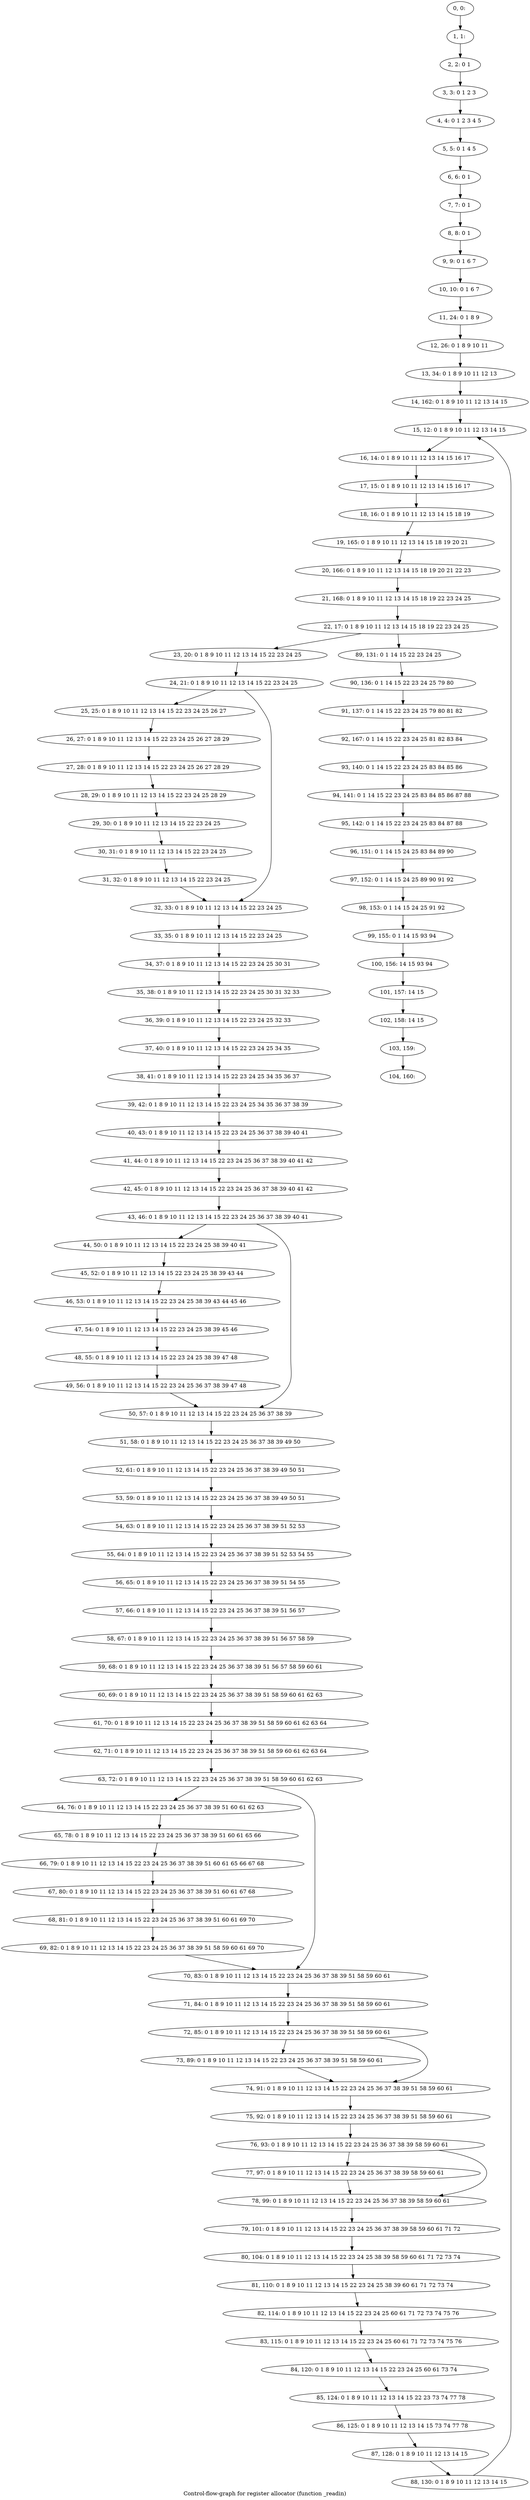 digraph G {
graph [label="Control-flow-graph for register allocator (function _readin)"]
0[label="0, 0: "];
1[label="1, 1: "];
2[label="2, 2: 0 1 "];
3[label="3, 3: 0 1 2 3 "];
4[label="4, 4: 0 1 2 3 4 5 "];
5[label="5, 5: 0 1 4 5 "];
6[label="6, 6: 0 1 "];
7[label="7, 7: 0 1 "];
8[label="8, 8: 0 1 "];
9[label="9, 9: 0 1 6 7 "];
10[label="10, 10: 0 1 6 7 "];
11[label="11, 24: 0 1 8 9 "];
12[label="12, 26: 0 1 8 9 10 11 "];
13[label="13, 34: 0 1 8 9 10 11 12 13 "];
14[label="14, 162: 0 1 8 9 10 11 12 13 14 15 "];
15[label="15, 12: 0 1 8 9 10 11 12 13 14 15 "];
16[label="16, 14: 0 1 8 9 10 11 12 13 14 15 16 17 "];
17[label="17, 15: 0 1 8 9 10 11 12 13 14 15 16 17 "];
18[label="18, 16: 0 1 8 9 10 11 12 13 14 15 18 19 "];
19[label="19, 165: 0 1 8 9 10 11 12 13 14 15 18 19 20 21 "];
20[label="20, 166: 0 1 8 9 10 11 12 13 14 15 18 19 20 21 22 23 "];
21[label="21, 168: 0 1 8 9 10 11 12 13 14 15 18 19 22 23 24 25 "];
22[label="22, 17: 0 1 8 9 10 11 12 13 14 15 18 19 22 23 24 25 "];
23[label="23, 20: 0 1 8 9 10 11 12 13 14 15 22 23 24 25 "];
24[label="24, 21: 0 1 8 9 10 11 12 13 14 15 22 23 24 25 "];
25[label="25, 25: 0 1 8 9 10 11 12 13 14 15 22 23 24 25 26 27 "];
26[label="26, 27: 0 1 8 9 10 11 12 13 14 15 22 23 24 25 26 27 28 29 "];
27[label="27, 28: 0 1 8 9 10 11 12 13 14 15 22 23 24 25 26 27 28 29 "];
28[label="28, 29: 0 1 8 9 10 11 12 13 14 15 22 23 24 25 28 29 "];
29[label="29, 30: 0 1 8 9 10 11 12 13 14 15 22 23 24 25 "];
30[label="30, 31: 0 1 8 9 10 11 12 13 14 15 22 23 24 25 "];
31[label="31, 32: 0 1 8 9 10 11 12 13 14 15 22 23 24 25 "];
32[label="32, 33: 0 1 8 9 10 11 12 13 14 15 22 23 24 25 "];
33[label="33, 35: 0 1 8 9 10 11 12 13 14 15 22 23 24 25 "];
34[label="34, 37: 0 1 8 9 10 11 12 13 14 15 22 23 24 25 30 31 "];
35[label="35, 38: 0 1 8 9 10 11 12 13 14 15 22 23 24 25 30 31 32 33 "];
36[label="36, 39: 0 1 8 9 10 11 12 13 14 15 22 23 24 25 32 33 "];
37[label="37, 40: 0 1 8 9 10 11 12 13 14 15 22 23 24 25 34 35 "];
38[label="38, 41: 0 1 8 9 10 11 12 13 14 15 22 23 24 25 34 35 36 37 "];
39[label="39, 42: 0 1 8 9 10 11 12 13 14 15 22 23 24 25 34 35 36 37 38 39 "];
40[label="40, 43: 0 1 8 9 10 11 12 13 14 15 22 23 24 25 36 37 38 39 40 41 "];
41[label="41, 44: 0 1 8 9 10 11 12 13 14 15 22 23 24 25 36 37 38 39 40 41 42 "];
42[label="42, 45: 0 1 8 9 10 11 12 13 14 15 22 23 24 25 36 37 38 39 40 41 42 "];
43[label="43, 46: 0 1 8 9 10 11 12 13 14 15 22 23 24 25 36 37 38 39 40 41 "];
44[label="44, 50: 0 1 8 9 10 11 12 13 14 15 22 23 24 25 38 39 40 41 "];
45[label="45, 52: 0 1 8 9 10 11 12 13 14 15 22 23 24 25 38 39 43 44 "];
46[label="46, 53: 0 1 8 9 10 11 12 13 14 15 22 23 24 25 38 39 43 44 45 46 "];
47[label="47, 54: 0 1 8 9 10 11 12 13 14 15 22 23 24 25 38 39 45 46 "];
48[label="48, 55: 0 1 8 9 10 11 12 13 14 15 22 23 24 25 38 39 47 48 "];
49[label="49, 56: 0 1 8 9 10 11 12 13 14 15 22 23 24 25 36 37 38 39 47 48 "];
50[label="50, 57: 0 1 8 9 10 11 12 13 14 15 22 23 24 25 36 37 38 39 "];
51[label="51, 58: 0 1 8 9 10 11 12 13 14 15 22 23 24 25 36 37 38 39 49 50 "];
52[label="52, 61: 0 1 8 9 10 11 12 13 14 15 22 23 24 25 36 37 38 39 49 50 51 "];
53[label="53, 59: 0 1 8 9 10 11 12 13 14 15 22 23 24 25 36 37 38 39 49 50 51 "];
54[label="54, 63: 0 1 8 9 10 11 12 13 14 15 22 23 24 25 36 37 38 39 51 52 53 "];
55[label="55, 64: 0 1 8 9 10 11 12 13 14 15 22 23 24 25 36 37 38 39 51 52 53 54 55 "];
56[label="56, 65: 0 1 8 9 10 11 12 13 14 15 22 23 24 25 36 37 38 39 51 54 55 "];
57[label="57, 66: 0 1 8 9 10 11 12 13 14 15 22 23 24 25 36 37 38 39 51 56 57 "];
58[label="58, 67: 0 1 8 9 10 11 12 13 14 15 22 23 24 25 36 37 38 39 51 56 57 58 59 "];
59[label="59, 68: 0 1 8 9 10 11 12 13 14 15 22 23 24 25 36 37 38 39 51 56 57 58 59 60 61 "];
60[label="60, 69: 0 1 8 9 10 11 12 13 14 15 22 23 24 25 36 37 38 39 51 58 59 60 61 62 63 "];
61[label="61, 70: 0 1 8 9 10 11 12 13 14 15 22 23 24 25 36 37 38 39 51 58 59 60 61 62 63 64 "];
62[label="62, 71: 0 1 8 9 10 11 12 13 14 15 22 23 24 25 36 37 38 39 51 58 59 60 61 62 63 64 "];
63[label="63, 72: 0 1 8 9 10 11 12 13 14 15 22 23 24 25 36 37 38 39 51 58 59 60 61 62 63 "];
64[label="64, 76: 0 1 8 9 10 11 12 13 14 15 22 23 24 25 36 37 38 39 51 60 61 62 63 "];
65[label="65, 78: 0 1 8 9 10 11 12 13 14 15 22 23 24 25 36 37 38 39 51 60 61 65 66 "];
66[label="66, 79: 0 1 8 9 10 11 12 13 14 15 22 23 24 25 36 37 38 39 51 60 61 65 66 67 68 "];
67[label="67, 80: 0 1 8 9 10 11 12 13 14 15 22 23 24 25 36 37 38 39 51 60 61 67 68 "];
68[label="68, 81: 0 1 8 9 10 11 12 13 14 15 22 23 24 25 36 37 38 39 51 60 61 69 70 "];
69[label="69, 82: 0 1 8 9 10 11 12 13 14 15 22 23 24 25 36 37 38 39 51 58 59 60 61 69 70 "];
70[label="70, 83: 0 1 8 9 10 11 12 13 14 15 22 23 24 25 36 37 38 39 51 58 59 60 61 "];
71[label="71, 84: 0 1 8 9 10 11 12 13 14 15 22 23 24 25 36 37 38 39 51 58 59 60 61 "];
72[label="72, 85: 0 1 8 9 10 11 12 13 14 15 22 23 24 25 36 37 38 39 51 58 59 60 61 "];
73[label="73, 89: 0 1 8 9 10 11 12 13 14 15 22 23 24 25 36 37 38 39 51 58 59 60 61 "];
74[label="74, 91: 0 1 8 9 10 11 12 13 14 15 22 23 24 25 36 37 38 39 51 58 59 60 61 "];
75[label="75, 92: 0 1 8 9 10 11 12 13 14 15 22 23 24 25 36 37 38 39 51 58 59 60 61 "];
76[label="76, 93: 0 1 8 9 10 11 12 13 14 15 22 23 24 25 36 37 38 39 58 59 60 61 "];
77[label="77, 97: 0 1 8 9 10 11 12 13 14 15 22 23 24 25 36 37 38 39 58 59 60 61 "];
78[label="78, 99: 0 1 8 9 10 11 12 13 14 15 22 23 24 25 36 37 38 39 58 59 60 61 "];
79[label="79, 101: 0 1 8 9 10 11 12 13 14 15 22 23 24 25 36 37 38 39 58 59 60 61 71 72 "];
80[label="80, 104: 0 1 8 9 10 11 12 13 14 15 22 23 24 25 38 39 58 59 60 61 71 72 73 74 "];
81[label="81, 110: 0 1 8 9 10 11 12 13 14 15 22 23 24 25 38 39 60 61 71 72 73 74 "];
82[label="82, 114: 0 1 8 9 10 11 12 13 14 15 22 23 24 25 60 61 71 72 73 74 75 76 "];
83[label="83, 115: 0 1 8 9 10 11 12 13 14 15 22 23 24 25 60 61 71 72 73 74 75 76 "];
84[label="84, 120: 0 1 8 9 10 11 12 13 14 15 22 23 24 25 60 61 73 74 "];
85[label="85, 124: 0 1 8 9 10 11 12 13 14 15 22 23 73 74 77 78 "];
86[label="86, 125: 0 1 8 9 10 11 12 13 14 15 73 74 77 78 "];
87[label="87, 128: 0 1 8 9 10 11 12 13 14 15 "];
88[label="88, 130: 0 1 8 9 10 11 12 13 14 15 "];
89[label="89, 131: 0 1 14 15 22 23 24 25 "];
90[label="90, 136: 0 1 14 15 22 23 24 25 79 80 "];
91[label="91, 137: 0 1 14 15 22 23 24 25 79 80 81 82 "];
92[label="92, 167: 0 1 14 15 22 23 24 25 81 82 83 84 "];
93[label="93, 140: 0 1 14 15 22 23 24 25 83 84 85 86 "];
94[label="94, 141: 0 1 14 15 22 23 24 25 83 84 85 86 87 88 "];
95[label="95, 142: 0 1 14 15 22 23 24 25 83 84 87 88 "];
96[label="96, 151: 0 1 14 15 24 25 83 84 89 90 "];
97[label="97, 152: 0 1 14 15 24 25 89 90 91 92 "];
98[label="98, 153: 0 1 14 15 24 25 91 92 "];
99[label="99, 155: 0 1 14 15 93 94 "];
100[label="100, 156: 14 15 93 94 "];
101[label="101, 157: 14 15 "];
102[label="102, 158: 14 15 "];
103[label="103, 159: "];
104[label="104, 160: "];
0->1 ;
1->2 ;
2->3 ;
3->4 ;
4->5 ;
5->6 ;
6->7 ;
7->8 ;
8->9 ;
9->10 ;
10->11 ;
11->12 ;
12->13 ;
13->14 ;
14->15 ;
15->16 ;
16->17 ;
17->18 ;
18->19 ;
19->20 ;
20->21 ;
21->22 ;
22->23 ;
22->89 ;
23->24 ;
24->25 ;
24->32 ;
25->26 ;
26->27 ;
27->28 ;
28->29 ;
29->30 ;
30->31 ;
31->32 ;
32->33 ;
33->34 ;
34->35 ;
35->36 ;
36->37 ;
37->38 ;
38->39 ;
39->40 ;
40->41 ;
41->42 ;
42->43 ;
43->44 ;
43->50 ;
44->45 ;
45->46 ;
46->47 ;
47->48 ;
48->49 ;
49->50 ;
50->51 ;
51->52 ;
52->53 ;
53->54 ;
54->55 ;
55->56 ;
56->57 ;
57->58 ;
58->59 ;
59->60 ;
60->61 ;
61->62 ;
62->63 ;
63->64 ;
63->70 ;
64->65 ;
65->66 ;
66->67 ;
67->68 ;
68->69 ;
69->70 ;
70->71 ;
71->72 ;
72->73 ;
72->74 ;
73->74 ;
74->75 ;
75->76 ;
76->77 ;
76->78 ;
77->78 ;
78->79 ;
79->80 ;
80->81 ;
81->82 ;
82->83 ;
83->84 ;
84->85 ;
85->86 ;
86->87 ;
87->88 ;
88->15 ;
89->90 ;
90->91 ;
91->92 ;
92->93 ;
93->94 ;
94->95 ;
95->96 ;
96->97 ;
97->98 ;
98->99 ;
99->100 ;
100->101 ;
101->102 ;
102->103 ;
103->104 ;
}
